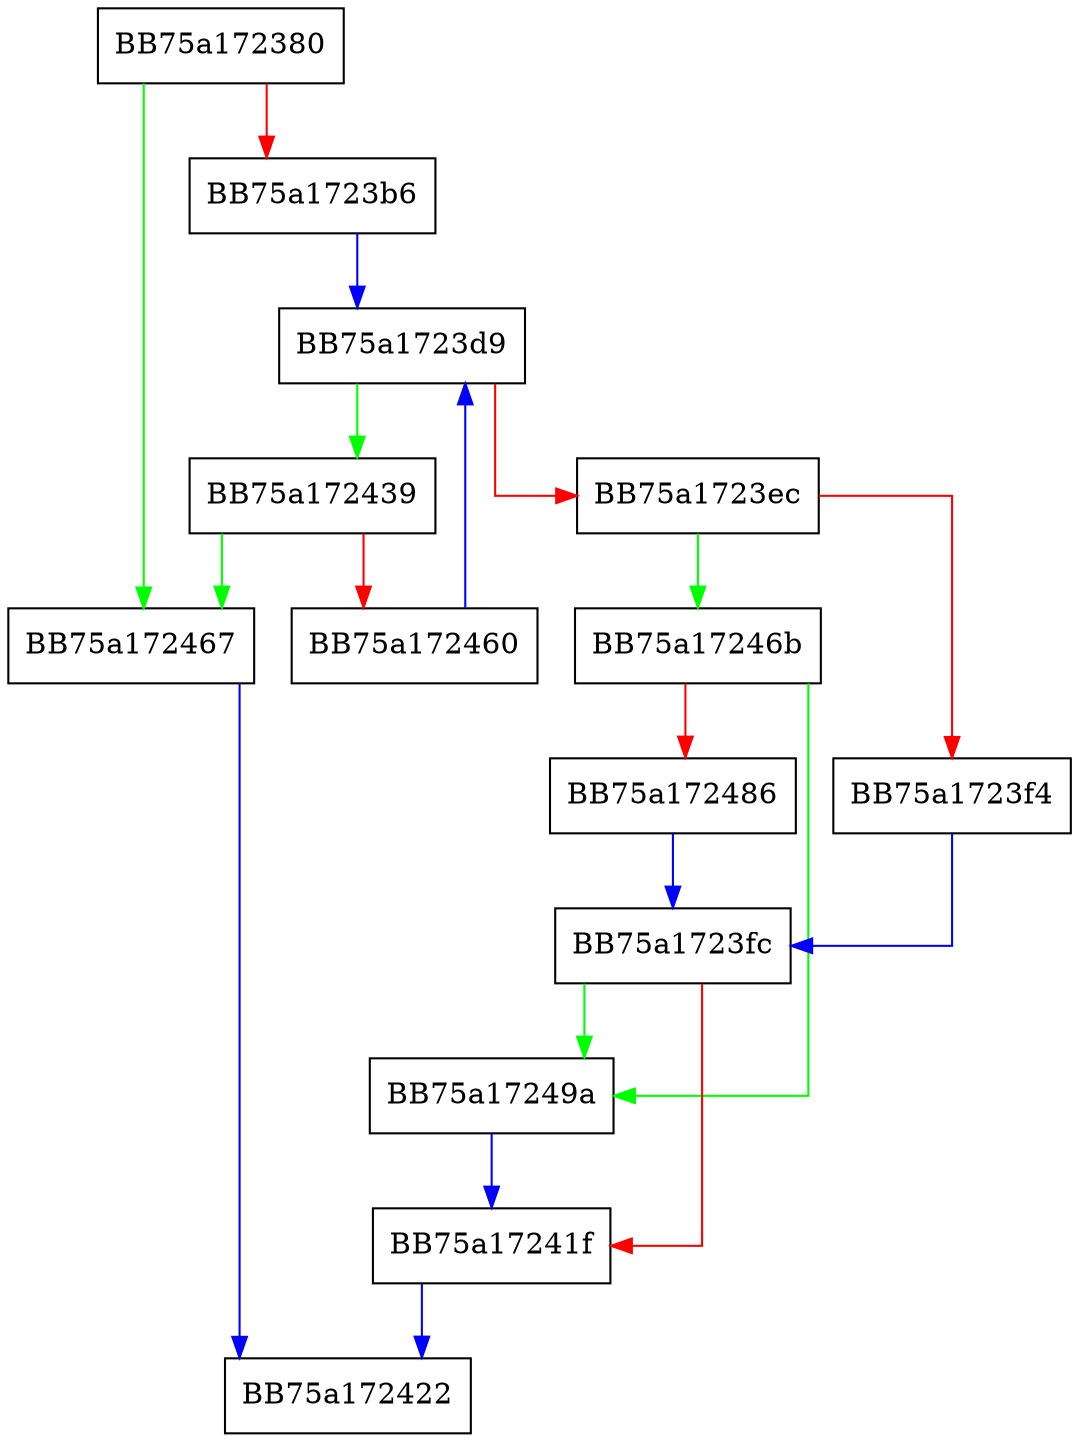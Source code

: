 digraph init {
  node [shape="box"];
  graph [splines=ortho];
  BB75a172380 -> BB75a172467 [color="green"];
  BB75a172380 -> BB75a1723b6 [color="red"];
  BB75a1723b6 -> BB75a1723d9 [color="blue"];
  BB75a1723d9 -> BB75a172439 [color="green"];
  BB75a1723d9 -> BB75a1723ec [color="red"];
  BB75a1723ec -> BB75a17246b [color="green"];
  BB75a1723ec -> BB75a1723f4 [color="red"];
  BB75a1723f4 -> BB75a1723fc [color="blue"];
  BB75a1723fc -> BB75a17249a [color="green"];
  BB75a1723fc -> BB75a17241f [color="red"];
  BB75a17241f -> BB75a172422 [color="blue"];
  BB75a172439 -> BB75a172467 [color="green"];
  BB75a172439 -> BB75a172460 [color="red"];
  BB75a172460 -> BB75a1723d9 [color="blue"];
  BB75a172467 -> BB75a172422 [color="blue"];
  BB75a17246b -> BB75a17249a [color="green"];
  BB75a17246b -> BB75a172486 [color="red"];
  BB75a172486 -> BB75a1723fc [color="blue"];
  BB75a17249a -> BB75a17241f [color="blue"];
}